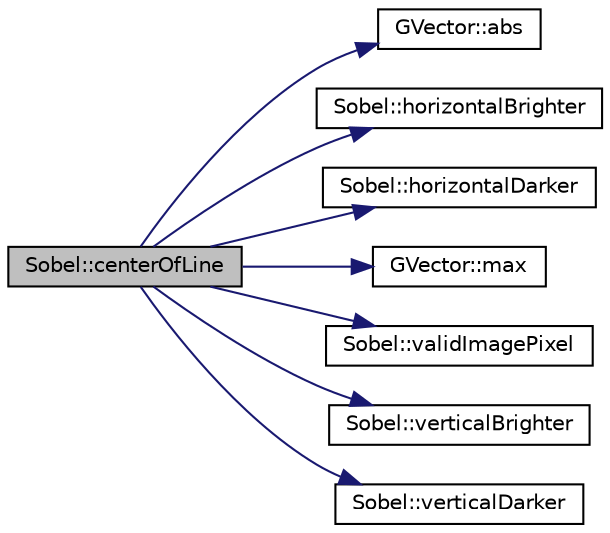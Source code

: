 digraph "Sobel::centerOfLine"
{
 // INTERACTIVE_SVG=YES
  edge [fontname="Helvetica",fontsize="10",labelfontname="Helvetica",labelfontsize="10"];
  node [fontname="Helvetica",fontsize="10",shape=record];
  rankdir="LR";
  Node1 [label="Sobel::centerOfLine",height=0.2,width=0.4,color="black", fillcolor="grey75", style="filled", fontcolor="black"];
  Node1 -> Node2 [color="midnightblue",fontsize="10",style="solid",fontname="Helvetica"];
  Node2 [label="GVector::abs",height=0.2,width=0.4,color="black", fillcolor="white", style="filled",URL="$d5/da9/namespace_g_vector.html#a9ad98c3a0469b46d6d9437dace1bdaff"];
  Node1 -> Node3 [color="midnightblue",fontsize="10",style="solid",fontname="Helvetica"];
  Node3 [label="Sobel::horizontalBrighter",height=0.2,width=0.4,color="black", fillcolor="white", style="filled",URL="$d4/df0/class_sobel.html#a6f0a9def7d32405b695ee2faa15d7cc0"];
  Node1 -> Node4 [color="midnightblue",fontsize="10",style="solid",fontname="Helvetica"];
  Node4 [label="Sobel::horizontalDarker",height=0.2,width=0.4,color="black", fillcolor="white", style="filled",URL="$d4/df0/class_sobel.html#aa62736f00726a1cc418bf6a9db12efda"];
  Node1 -> Node5 [color="midnightblue",fontsize="10",style="solid",fontname="Helvetica"];
  Node5 [label="GVector::max",height=0.2,width=0.4,color="black", fillcolor="white", style="filled",URL="$d5/da9/namespace_g_vector.html#a1223529a5f19606fa1f0bb39404a9ec3"];
  Node1 -> Node6 [color="midnightblue",fontsize="10",style="solid",fontname="Helvetica"];
  Node6 [label="Sobel::validImagePixel",height=0.2,width=0.4,color="black", fillcolor="white", style="filled",URL="$d4/df0/class_sobel.html#a9b0d2cac08f22333351772dd72d68aae"];
  Node1 -> Node7 [color="midnightblue",fontsize="10",style="solid",fontname="Helvetica"];
  Node7 [label="Sobel::verticalBrighter",height=0.2,width=0.4,color="black", fillcolor="white", style="filled",URL="$d4/df0/class_sobel.html#abc1dfae39d404b2de0d412a1ec5173f4"];
  Node1 -> Node8 [color="midnightblue",fontsize="10",style="solid",fontname="Helvetica"];
  Node8 [label="Sobel::verticalDarker",height=0.2,width=0.4,color="black", fillcolor="white", style="filled",URL="$d4/df0/class_sobel.html#a2e8fd1e850b656166d59ef0a3823b569"];
}
